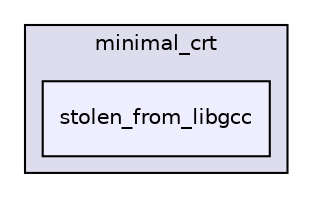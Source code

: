 digraph "D:/Pool/eclipse-workspace_aarch64/newspace/raspiOS/src/minimal_crt/stolen_from_libgcc" {
  compound=true
  node [ fontsize="10", fontname="Helvetica"];
  edge [ labelfontsize="10", labelfontname="Helvetica"];
  subgraph clusterdir_9498372ce2fd16a85d565c817675dd2b {
    graph [ bgcolor="#ddddee", pencolor="black", label="minimal_crt" fontname="Helvetica", fontsize="10", URL="dir_9498372ce2fd16a85d565c817675dd2b.html"]
  dir_f0ec886aceeae2f34d7a577dece4327e [shape=box, label="stolen_from_libgcc", style="filled", fillcolor="#eeeeff", pencolor="black", URL="dir_f0ec886aceeae2f34d7a577dece4327e.html"];
  }
}
